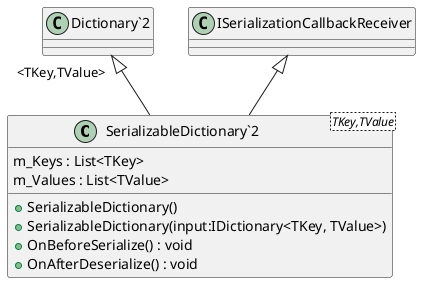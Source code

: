 @startuml
class "SerializableDictionary`2"<TKey,TValue> {
    m_Keys : List<TKey>
    m_Values : List<TValue>
    + SerializableDictionary()
    + SerializableDictionary(input:IDictionary<TKey, TValue>)
    + OnBeforeSerialize() : void
    + OnAfterDeserialize() : void
}
"Dictionary`2" "<TKey,TValue>" <|-- "SerializableDictionary`2"
ISerializationCallbackReceiver <|-- "SerializableDictionary`2"
@enduml

